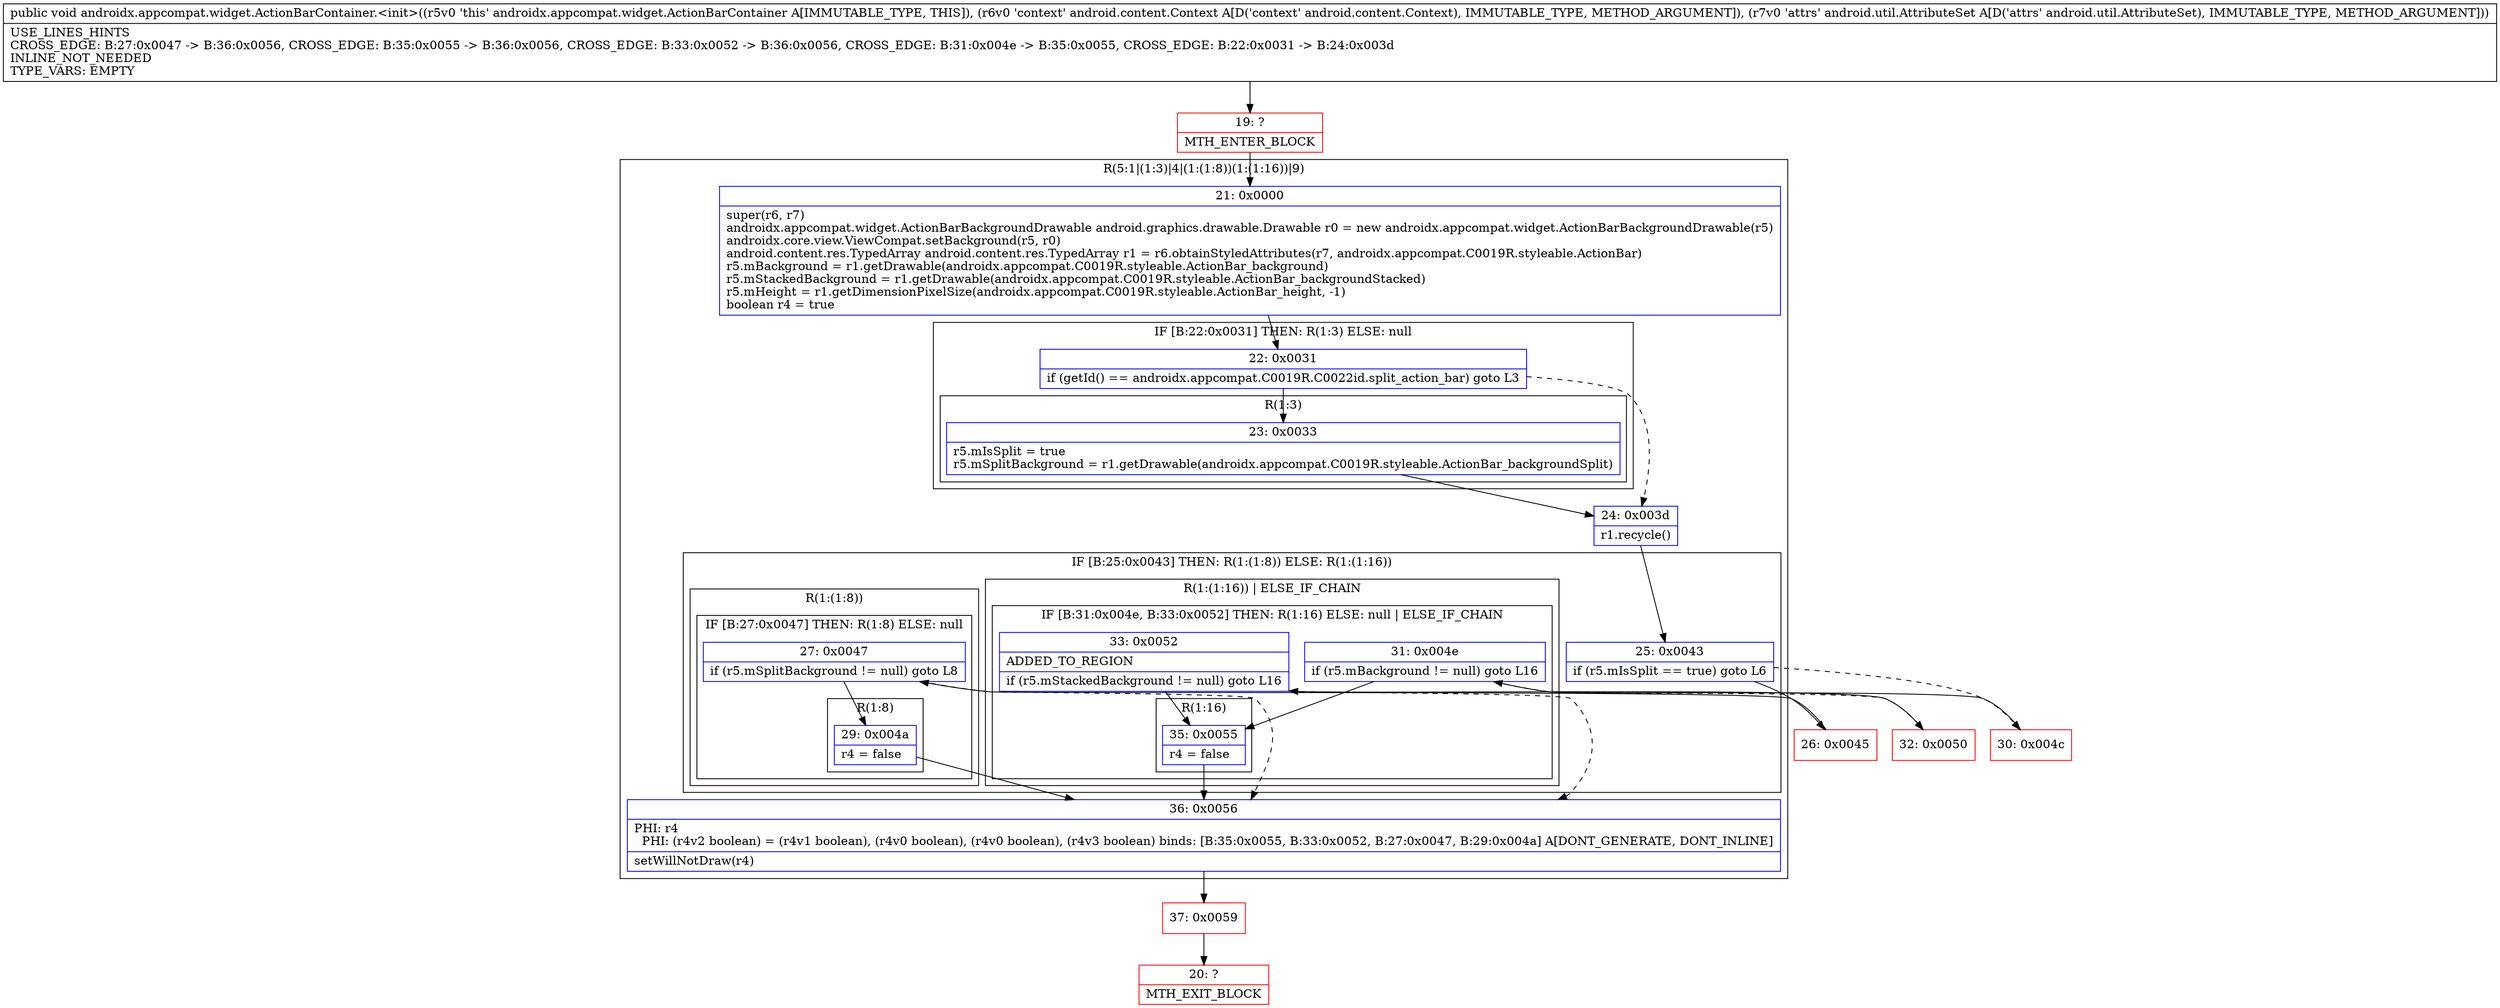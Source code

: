 digraph "CFG forandroidx.appcompat.widget.ActionBarContainer.\<init\>(Landroid\/content\/Context;Landroid\/util\/AttributeSet;)V" {
subgraph cluster_Region_1918175888 {
label = "R(5:1|(1:3)|4|(1:(1:8))(1:(1:16))|9)";
node [shape=record,color=blue];
Node_21 [shape=record,label="{21\:\ 0x0000|super(r6, r7)\landroidx.appcompat.widget.ActionBarBackgroundDrawable android.graphics.drawable.Drawable r0 = new androidx.appcompat.widget.ActionBarBackgroundDrawable(r5)\landroidx.core.view.ViewCompat.setBackground(r5, r0)\landroid.content.res.TypedArray android.content.res.TypedArray r1 = r6.obtainStyledAttributes(r7, androidx.appcompat.C0019R.styleable.ActionBar)\lr5.mBackground = r1.getDrawable(androidx.appcompat.C0019R.styleable.ActionBar_background)\lr5.mStackedBackground = r1.getDrawable(androidx.appcompat.C0019R.styleable.ActionBar_backgroundStacked)\lr5.mHeight = r1.getDimensionPixelSize(androidx.appcompat.C0019R.styleable.ActionBar_height, \-1)\lboolean r4 = true\l}"];
subgraph cluster_IfRegion_2067322531 {
label = "IF [B:22:0x0031] THEN: R(1:3) ELSE: null";
node [shape=record,color=blue];
Node_22 [shape=record,label="{22\:\ 0x0031|if (getId() == androidx.appcompat.C0019R.C0022id.split_action_bar) goto L3\l}"];
subgraph cluster_Region_625960529 {
label = "R(1:3)";
node [shape=record,color=blue];
Node_23 [shape=record,label="{23\:\ 0x0033|r5.mIsSplit = true\lr5.mSplitBackground = r1.getDrawable(androidx.appcompat.C0019R.styleable.ActionBar_backgroundSplit)\l}"];
}
}
Node_24 [shape=record,label="{24\:\ 0x003d|r1.recycle()\l}"];
subgraph cluster_IfRegion_459132315 {
label = "IF [B:25:0x0043] THEN: R(1:(1:8)) ELSE: R(1:(1:16))";
node [shape=record,color=blue];
Node_25 [shape=record,label="{25\:\ 0x0043|if (r5.mIsSplit == true) goto L6\l}"];
subgraph cluster_Region_712936872 {
label = "R(1:(1:8))";
node [shape=record,color=blue];
subgraph cluster_IfRegion_987323249 {
label = "IF [B:27:0x0047] THEN: R(1:8) ELSE: null";
node [shape=record,color=blue];
Node_27 [shape=record,label="{27\:\ 0x0047|if (r5.mSplitBackground != null) goto L8\l}"];
subgraph cluster_Region_380076283 {
label = "R(1:8)";
node [shape=record,color=blue];
Node_29 [shape=record,label="{29\:\ 0x004a|r4 = false\l}"];
}
}
}
subgraph cluster_Region_124329799 {
label = "R(1:(1:16)) | ELSE_IF_CHAIN\l";
node [shape=record,color=blue];
subgraph cluster_IfRegion_1915566884 {
label = "IF [B:31:0x004e, B:33:0x0052] THEN: R(1:16) ELSE: null | ELSE_IF_CHAIN\l";
node [shape=record,color=blue];
Node_31 [shape=record,label="{31\:\ 0x004e|if (r5.mBackground != null) goto L16\l}"];
Node_33 [shape=record,label="{33\:\ 0x0052|ADDED_TO_REGION\l|if (r5.mStackedBackground != null) goto L16\l}"];
subgraph cluster_Region_2008329904 {
label = "R(1:16)";
node [shape=record,color=blue];
Node_35 [shape=record,label="{35\:\ 0x0055|r4 = false\l}"];
}
}
}
}
Node_36 [shape=record,label="{36\:\ 0x0056|PHI: r4 \l  PHI: (r4v2 boolean) = (r4v1 boolean), (r4v0 boolean), (r4v0 boolean), (r4v3 boolean) binds: [B:35:0x0055, B:33:0x0052, B:27:0x0047, B:29:0x004a] A[DONT_GENERATE, DONT_INLINE]\l|setWillNotDraw(r4)\l}"];
}
Node_19 [shape=record,color=red,label="{19\:\ ?|MTH_ENTER_BLOCK\l}"];
Node_26 [shape=record,color=red,label="{26\:\ 0x0045}"];
Node_37 [shape=record,color=red,label="{37\:\ 0x0059}"];
Node_20 [shape=record,color=red,label="{20\:\ ?|MTH_EXIT_BLOCK\l}"];
Node_30 [shape=record,color=red,label="{30\:\ 0x004c}"];
Node_32 [shape=record,color=red,label="{32\:\ 0x0050}"];
MethodNode[shape=record,label="{public void androidx.appcompat.widget.ActionBarContainer.\<init\>((r5v0 'this' androidx.appcompat.widget.ActionBarContainer A[IMMUTABLE_TYPE, THIS]), (r6v0 'context' android.content.Context A[D('context' android.content.Context), IMMUTABLE_TYPE, METHOD_ARGUMENT]), (r7v0 'attrs' android.util.AttributeSet A[D('attrs' android.util.AttributeSet), IMMUTABLE_TYPE, METHOD_ARGUMENT]))  | USE_LINES_HINTS\lCROSS_EDGE: B:27:0x0047 \-\> B:36:0x0056, CROSS_EDGE: B:35:0x0055 \-\> B:36:0x0056, CROSS_EDGE: B:33:0x0052 \-\> B:36:0x0056, CROSS_EDGE: B:31:0x004e \-\> B:35:0x0055, CROSS_EDGE: B:22:0x0031 \-\> B:24:0x003d\lINLINE_NOT_NEEDED\lTYPE_VARS: EMPTY\l}"];
MethodNode -> Node_19;Node_21 -> Node_22;
Node_22 -> Node_23;
Node_22 -> Node_24[style=dashed];
Node_23 -> Node_24;
Node_24 -> Node_25;
Node_25 -> Node_26;
Node_25 -> Node_30[style=dashed];
Node_27 -> Node_29;
Node_27 -> Node_36[style=dashed];
Node_29 -> Node_36;
Node_31 -> Node_32[style=dashed];
Node_31 -> Node_35;
Node_33 -> Node_35;
Node_33 -> Node_36[style=dashed];
Node_35 -> Node_36;
Node_36 -> Node_37;
Node_19 -> Node_21;
Node_26 -> Node_27;
Node_37 -> Node_20;
Node_30 -> Node_31;
Node_32 -> Node_33;
}

